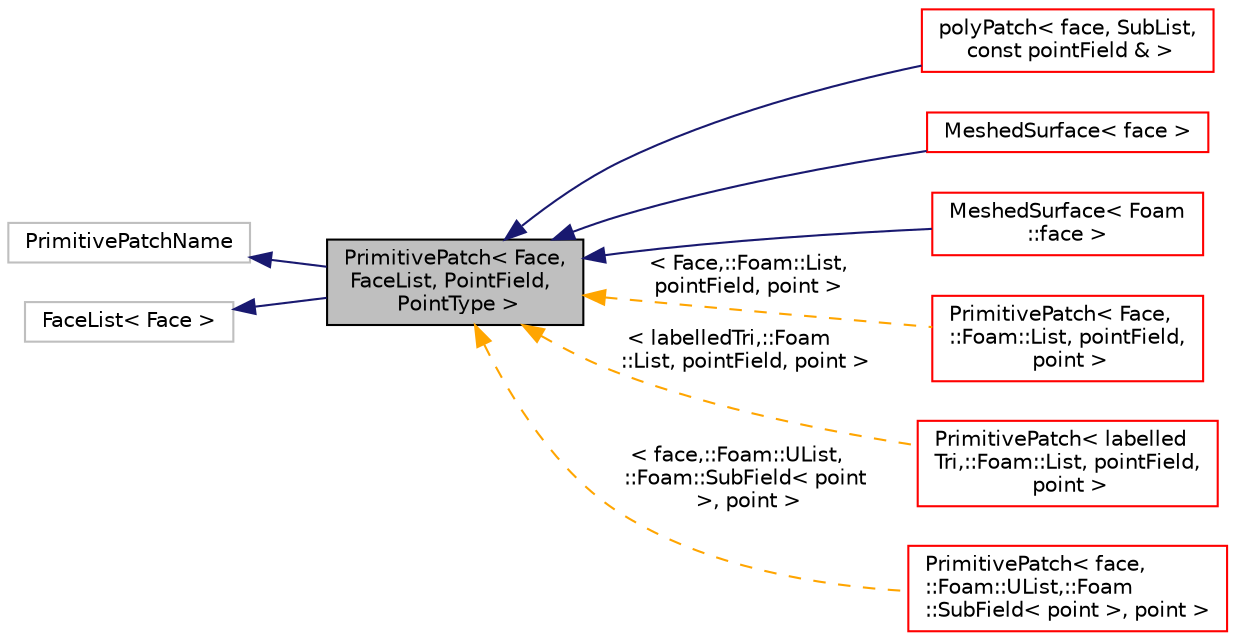digraph "PrimitivePatch&lt; Face, FaceList, PointField, PointType &gt;"
{
  bgcolor="transparent";
  edge [fontname="Helvetica",fontsize="10",labelfontname="Helvetica",labelfontsize="10"];
  node [fontname="Helvetica",fontsize="10",shape=record];
  rankdir="LR";
  Node1 [label="PrimitivePatch\< Face,\l FaceList, PointField,\l PointType \>",height=0.2,width=0.4,color="black", fillcolor="grey75", style="filled", fontcolor="black"];
  Node2 -> Node1 [dir="back",color="midnightblue",fontsize="10",style="solid",fontname="Helvetica"];
  Node2 [label="PrimitivePatchName",height=0.2,width=0.4,color="grey75"];
  Node3 -> Node1 [dir="back",color="midnightblue",fontsize="10",style="solid",fontname="Helvetica"];
  Node3 [label="FaceList\< Face \>",height=0.2,width=0.4,color="grey75"];
  Node1 -> Node4 [dir="back",color="midnightblue",fontsize="10",style="solid",fontname="Helvetica"];
  Node4 [label="polyPatch\< face, SubList,\l const pointField & \>",height=0.2,width=0.4,color="red",URL="$a01973.html",tooltip="A patch is a list of labels that address the faces in the global face list. "];
  Node1 -> Node5 [dir="back",color="midnightblue",fontsize="10",style="solid",fontname="Helvetica"];
  Node5 [label="MeshedSurface\< face \>",height=0.2,width=0.4,color="red",URL="$a01497.html"];
  Node1 -> Node6 [dir="back",color="midnightblue",fontsize="10",style="solid",fontname="Helvetica"];
  Node6 [label="MeshedSurface\< Foam\l::face \>",height=0.2,width=0.4,color="red",URL="$a01497.html"];
  Node1 -> Node7 [dir="back",color="orange",fontsize="10",style="dashed",label=" \< Face,::Foam::List,\l pointField, point \>" ,fontname="Helvetica"];
  Node7 [label="PrimitivePatch\< Face,\l::Foam::List, pointField,\l point \>",height=0.2,width=0.4,color="red",URL="$a02011.html"];
  Node1 -> Node8 [dir="back",color="orange",fontsize="10",style="dashed",label=" \< labelledTri,::Foam\l::List, pointField, point \>" ,fontname="Helvetica"];
  Node8 [label="PrimitivePatch\< labelled\lTri,::Foam::List, pointField,\l point \>",height=0.2,width=0.4,color="red",URL="$a02011.html"];
  Node1 -> Node9 [dir="back",color="orange",fontsize="10",style="dashed",label=" \< face,::Foam::UList,\l::Foam::SubField\< point\l \>, point \>" ,fontname="Helvetica"];
  Node9 [label="PrimitivePatch\< face,\l::Foam::UList,::Foam\l::SubField\< point \>, point \>",height=0.2,width=0.4,color="red",URL="$a02011.html"];
}
